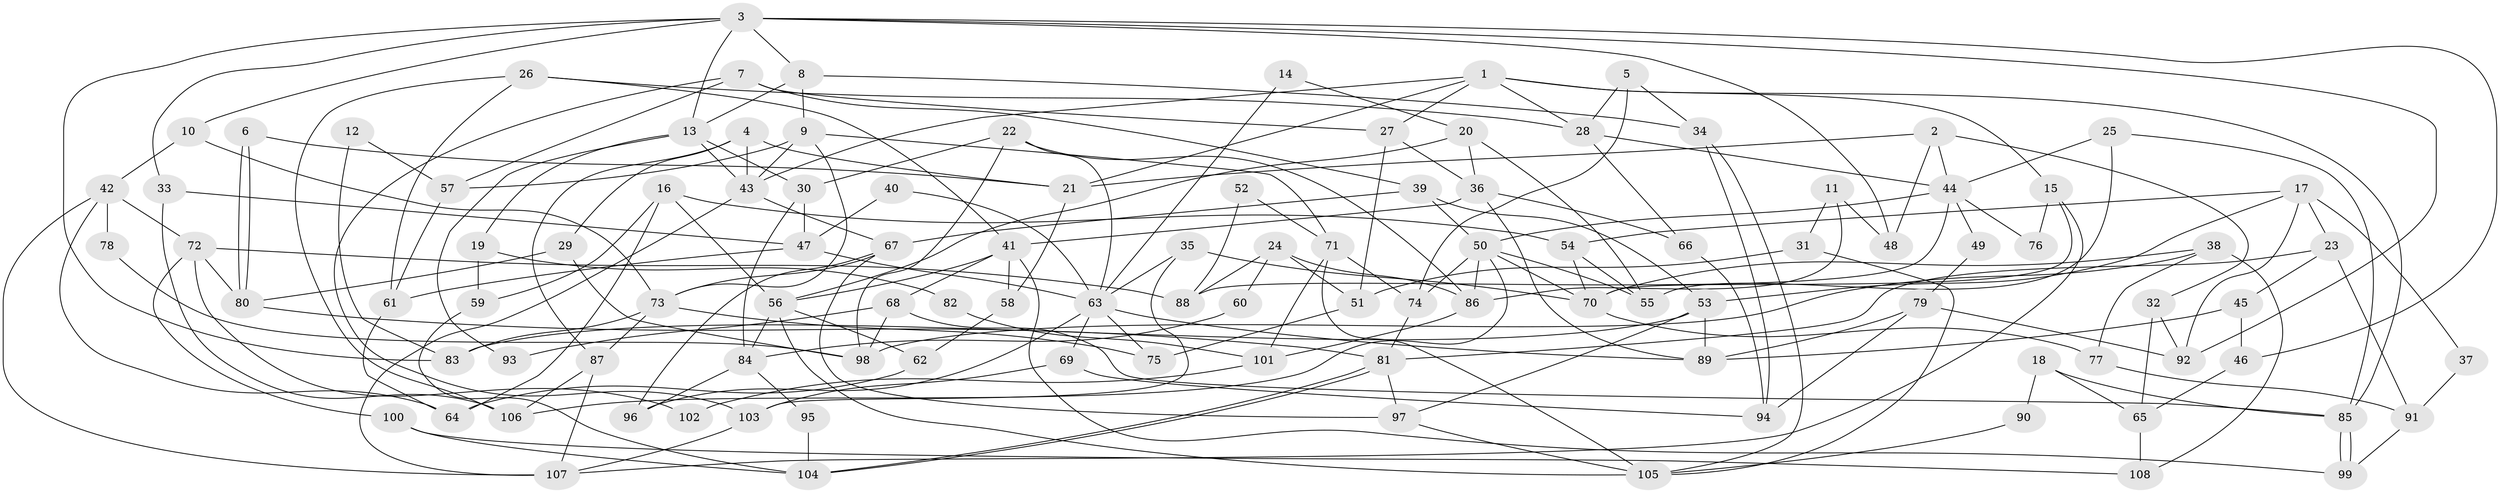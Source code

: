 // coarse degree distribution, {9: 0.05714285714285714, 7: 0.12857142857142856, 5: 0.17142857142857143, 4: 0.22857142857142856, 6: 0.14285714285714285, 3: 0.12857142857142856, 2: 0.11428571428571428, 8: 0.02857142857142857}
// Generated by graph-tools (version 1.1) at 2025/52/02/27/25 19:52:02]
// undirected, 108 vertices, 216 edges
graph export_dot {
graph [start="1"]
  node [color=gray90,style=filled];
  1;
  2;
  3;
  4;
  5;
  6;
  7;
  8;
  9;
  10;
  11;
  12;
  13;
  14;
  15;
  16;
  17;
  18;
  19;
  20;
  21;
  22;
  23;
  24;
  25;
  26;
  27;
  28;
  29;
  30;
  31;
  32;
  33;
  34;
  35;
  36;
  37;
  38;
  39;
  40;
  41;
  42;
  43;
  44;
  45;
  46;
  47;
  48;
  49;
  50;
  51;
  52;
  53;
  54;
  55;
  56;
  57;
  58;
  59;
  60;
  61;
  62;
  63;
  64;
  65;
  66;
  67;
  68;
  69;
  70;
  71;
  72;
  73;
  74;
  75;
  76;
  77;
  78;
  79;
  80;
  81;
  82;
  83;
  84;
  85;
  86;
  87;
  88;
  89;
  90;
  91;
  92;
  93;
  94;
  95;
  96;
  97;
  98;
  99;
  100;
  101;
  102;
  103;
  104;
  105;
  106;
  107;
  108;
  1 -- 43;
  1 -- 15;
  1 -- 21;
  1 -- 27;
  1 -- 28;
  1 -- 85;
  2 -- 21;
  2 -- 44;
  2 -- 32;
  2 -- 48;
  3 -- 48;
  3 -- 92;
  3 -- 8;
  3 -- 10;
  3 -- 13;
  3 -- 33;
  3 -- 46;
  3 -- 83;
  4 -- 87;
  4 -- 29;
  4 -- 21;
  4 -- 43;
  5 -- 34;
  5 -- 74;
  5 -- 28;
  6 -- 21;
  6 -- 80;
  6 -- 80;
  7 -- 57;
  7 -- 39;
  7 -- 27;
  7 -- 103;
  8 -- 9;
  8 -- 13;
  8 -- 34;
  9 -- 43;
  9 -- 73;
  9 -- 57;
  9 -- 71;
  10 -- 42;
  10 -- 73;
  11 -- 86;
  11 -- 31;
  11 -- 48;
  12 -- 57;
  12 -- 83;
  13 -- 19;
  13 -- 30;
  13 -- 43;
  13 -- 93;
  14 -- 63;
  14 -- 20;
  15 -- 107;
  15 -- 70;
  15 -- 76;
  16 -- 56;
  16 -- 54;
  16 -- 59;
  16 -- 64;
  17 -- 54;
  17 -- 53;
  17 -- 23;
  17 -- 37;
  17 -- 92;
  18 -- 65;
  18 -- 85;
  18 -- 90;
  19 -- 59;
  19 -- 82;
  20 -- 56;
  20 -- 36;
  20 -- 55;
  21 -- 58;
  22 -- 63;
  22 -- 30;
  22 -- 86;
  22 -- 98;
  23 -- 81;
  23 -- 45;
  23 -- 91;
  24 -- 86;
  24 -- 51;
  24 -- 60;
  24 -- 88;
  25 -- 44;
  25 -- 85;
  25 -- 55;
  26 -- 106;
  26 -- 28;
  26 -- 41;
  26 -- 61;
  27 -- 36;
  27 -- 51;
  28 -- 44;
  28 -- 66;
  29 -- 80;
  29 -- 98;
  30 -- 47;
  30 -- 84;
  31 -- 51;
  31 -- 105;
  32 -- 92;
  32 -- 65;
  33 -- 47;
  33 -- 106;
  34 -- 105;
  34 -- 94;
  35 -- 63;
  35 -- 103;
  35 -- 70;
  36 -- 66;
  36 -- 41;
  36 -- 89;
  37 -- 91;
  38 -- 70;
  38 -- 98;
  38 -- 77;
  38 -- 108;
  39 -- 67;
  39 -- 50;
  39 -- 53;
  40 -- 63;
  40 -- 47;
  41 -- 56;
  41 -- 58;
  41 -- 68;
  41 -- 99;
  42 -- 72;
  42 -- 64;
  42 -- 78;
  42 -- 107;
  43 -- 67;
  43 -- 107;
  44 -- 50;
  44 -- 49;
  44 -- 76;
  44 -- 88;
  45 -- 89;
  45 -- 46;
  46 -- 65;
  47 -- 61;
  47 -- 63;
  49 -- 79;
  50 -- 70;
  50 -- 55;
  50 -- 74;
  50 -- 86;
  50 -- 106;
  51 -- 75;
  52 -- 88;
  52 -- 71;
  53 -- 83;
  53 -- 89;
  53 -- 97;
  54 -- 55;
  54 -- 70;
  56 -- 105;
  56 -- 62;
  56 -- 84;
  57 -- 61;
  58 -- 62;
  59 -- 104;
  60 -- 84;
  61 -- 64;
  62 -- 64;
  63 -- 89;
  63 -- 96;
  63 -- 69;
  63 -- 75;
  65 -- 108;
  66 -- 94;
  67 -- 73;
  67 -- 96;
  67 -- 97;
  68 -- 85;
  68 -- 93;
  68 -- 98;
  69 -- 103;
  69 -- 94;
  70 -- 77;
  71 -- 74;
  71 -- 101;
  71 -- 105;
  72 -- 88;
  72 -- 80;
  72 -- 100;
  72 -- 102;
  73 -- 87;
  73 -- 75;
  73 -- 83;
  74 -- 81;
  77 -- 91;
  78 -- 98;
  79 -- 94;
  79 -- 89;
  79 -- 92;
  80 -- 81;
  81 -- 97;
  81 -- 104;
  81 -- 104;
  82 -- 101;
  84 -- 95;
  84 -- 96;
  85 -- 99;
  85 -- 99;
  86 -- 101;
  87 -- 107;
  87 -- 106;
  90 -- 105;
  91 -- 99;
  95 -- 104;
  97 -- 105;
  100 -- 108;
  100 -- 104;
  101 -- 102;
  103 -- 107;
}
